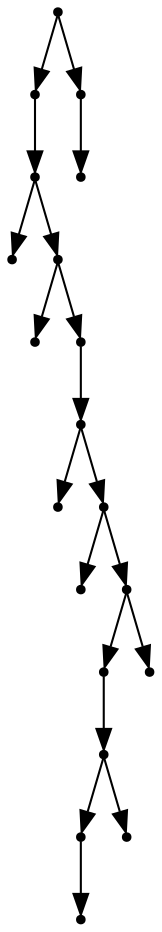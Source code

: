 digraph {
  19 [shape=point];
  16 [shape=point];
  15 [shape=point];
  0 [shape=point];
  14 [shape=point];
  1 [shape=point];
  13 [shape=point];
  12 [shape=point];
  2 [shape=point];
  11 [shape=point];
  3 [shape=point];
  10 [shape=point];
  8 [shape=point];
  7 [shape=point];
  5 [shape=point];
  4 [shape=point];
  6 [shape=point];
  9 [shape=point];
  18 [shape=point];
  17 [shape=point];
19 -> 16;
16 -> 15;
15 -> 0;
15 -> 14;
14 -> 1;
14 -> 13;
13 -> 12;
12 -> 2;
12 -> 11;
11 -> 3;
11 -> 10;
10 -> 8;
8 -> 7;
7 -> 5;
5 -> 4;
7 -> 6;
10 -> 9;
19 -> 18;
18 -> 17;
}
